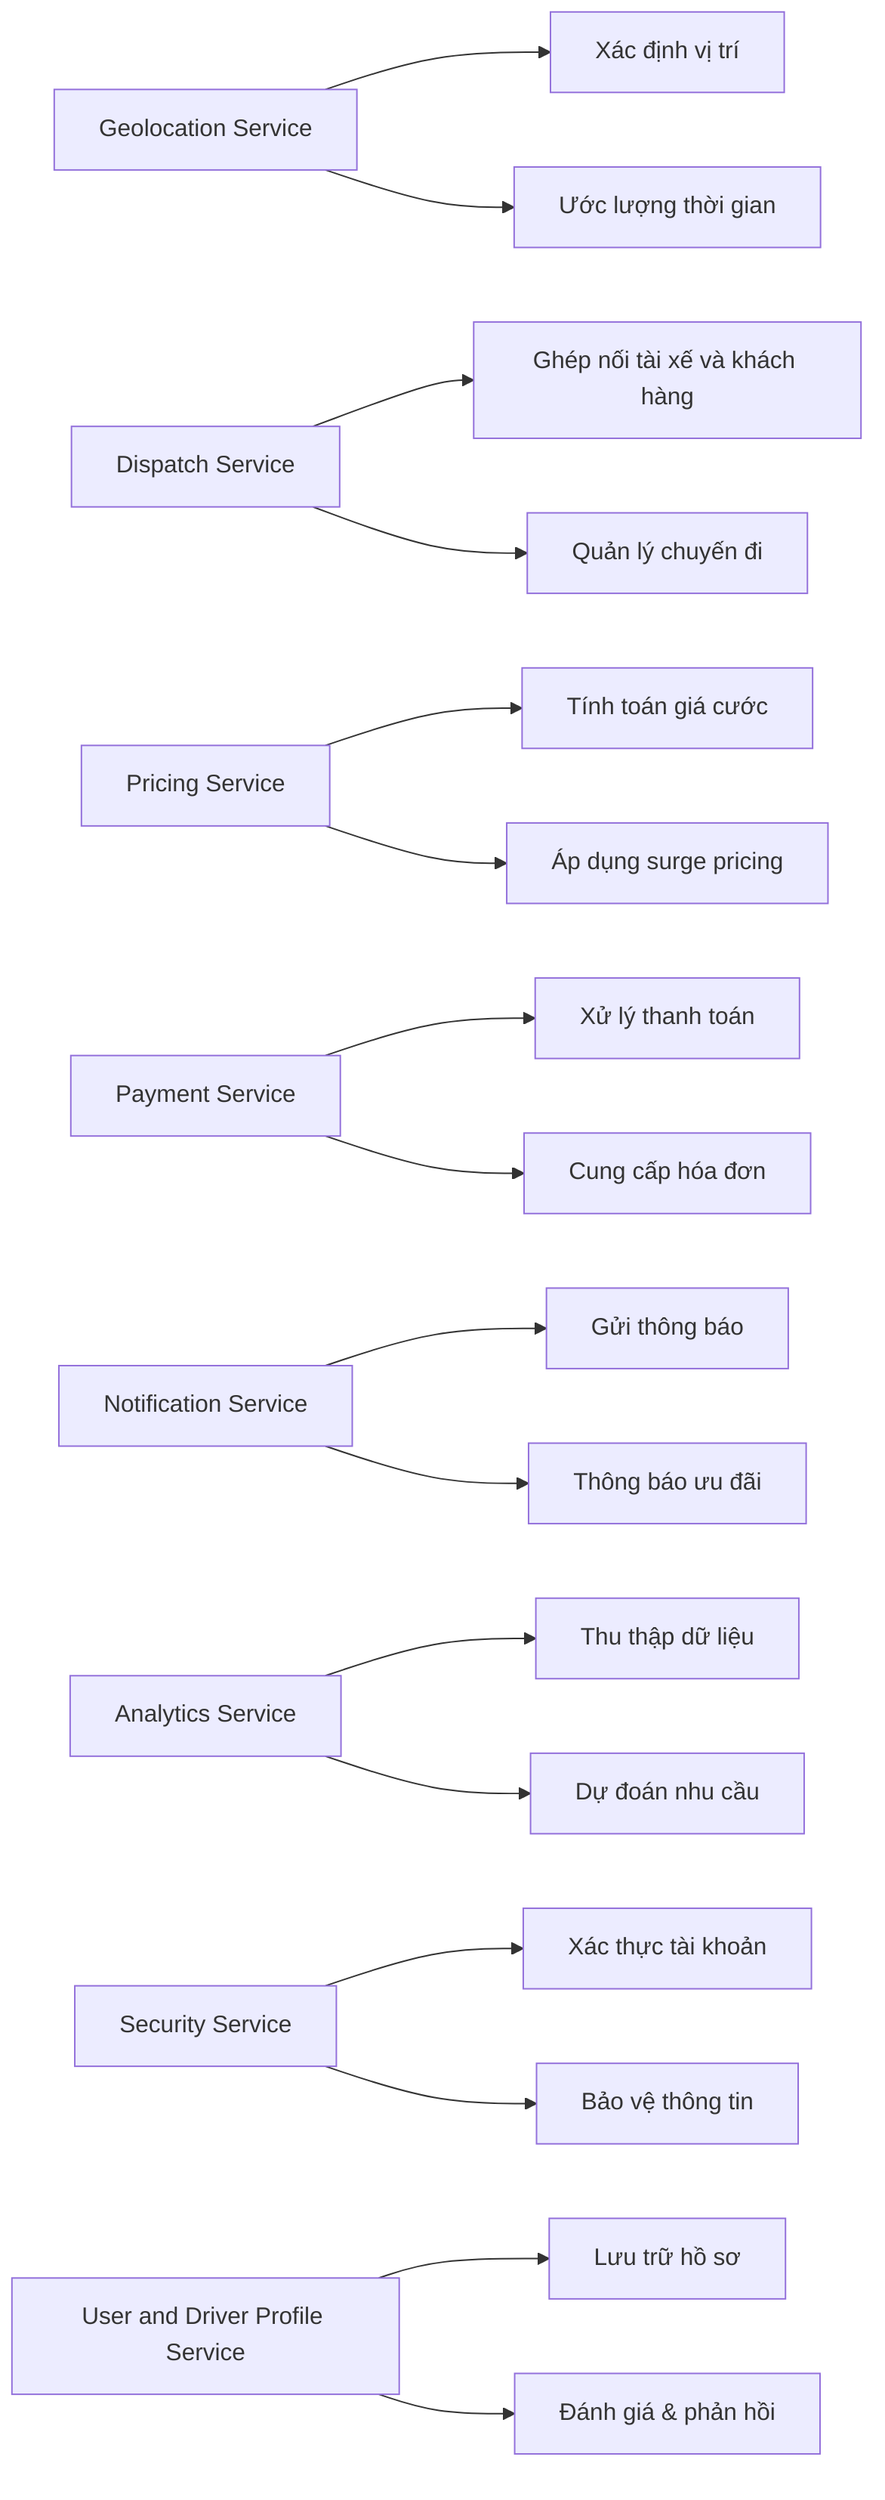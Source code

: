 graph LR
    B[Geolocation Service]
    C[Dispatch Service]
    D[Pricing Service]
    E[Payment Service]
    F[Notification Service]
    G[Analytics Service]
    H[Security Service]
    I[User and Driver Profile Service]

    B --> J[Xác định vị trí]
    B --> K[Ước lượng thời gian]
    C --> L[Ghép nối tài xế và khách hàng]
    C --> M[Quản lý chuyến đi]
    D --> N[Tính toán giá cước]
    D --> O[Áp dụng surge pricing]
    E --> P[Xử lý thanh toán]
    E --> Q[Cung cấp hóa đơn]
    F --> R[Gửi thông báo]
    F --> S[Thông báo ưu đãi]
    G --> T[Thu thập dữ liệu]
    G --> U[Dự đoán nhu cầu]
    H --> V[Xác thực tài khoản]
    H --> W[Bảo vệ thông tin]
    I --> X[Lưu trữ hồ sơ]
    I --> Y[Đánh giá & phản hồi]